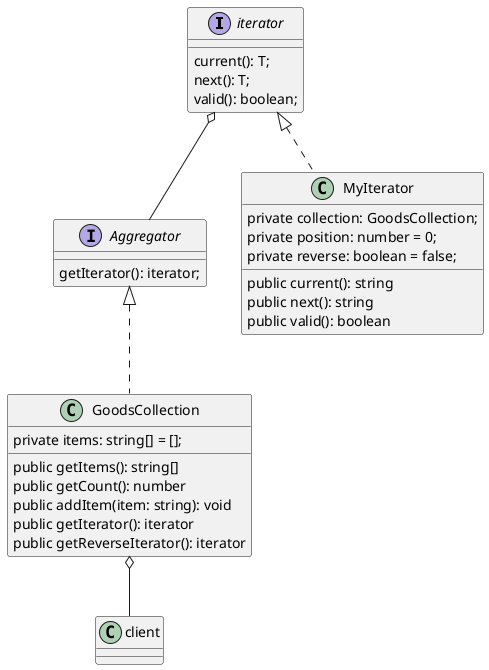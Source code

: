 @startuml Section2
interface iterator {
  current(): T;
  next(): T;
  valid(): boolean;
}

interface Aggregator {
  getIterator(): iterator;
}

class MyIterator implements iterator {
  private collection: GoodsCollection;
  private position: number = 0;
  private reverse: boolean = false;
  public current(): string
  public next(): string
  public valid(): boolean
}

class GoodsCollection implements Aggregator {
  private items: string[] = [];
  public getItems(): string[]
  public getCount(): number
  public addItem(item: string): void
  public getIterator(): iterator
  public getReverseIterator(): iterator
}
iterator o--  Aggregator
GoodsCollection o-- client
@enduml